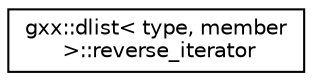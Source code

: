 digraph "Graphical Class Hierarchy"
{
  edge [fontname="Helvetica",fontsize="10",labelfontname="Helvetica",labelfontsize="10"];
  node [fontname="Helvetica",fontsize="10",shape=record];
  rankdir="LR";
  Node1 [label="gxx::dlist\< type, member\l \>::reverse_iterator",height=0.2,width=0.4,color="black", fillcolor="white", style="filled",URL="$classgxx_1_1dlist_1_1reverse__iterator.html"];
}
